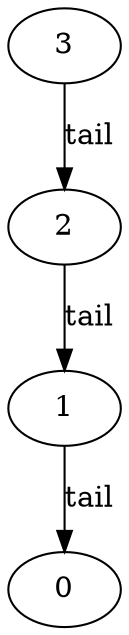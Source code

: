 digraph {
    s3[label=3 class="cell,disabled"]
    s2[label=2 class="cell,disabled"]
    s1[label=1 class="cell,disabled"]
    nil[label=0 class="nil,catafocus"]

    s3 -> s2[label=tail class="disabled"]
    s2 -> s1[label=tail class="disabled"]
    s1 -> nil[label=tail class="disabled"]
}
